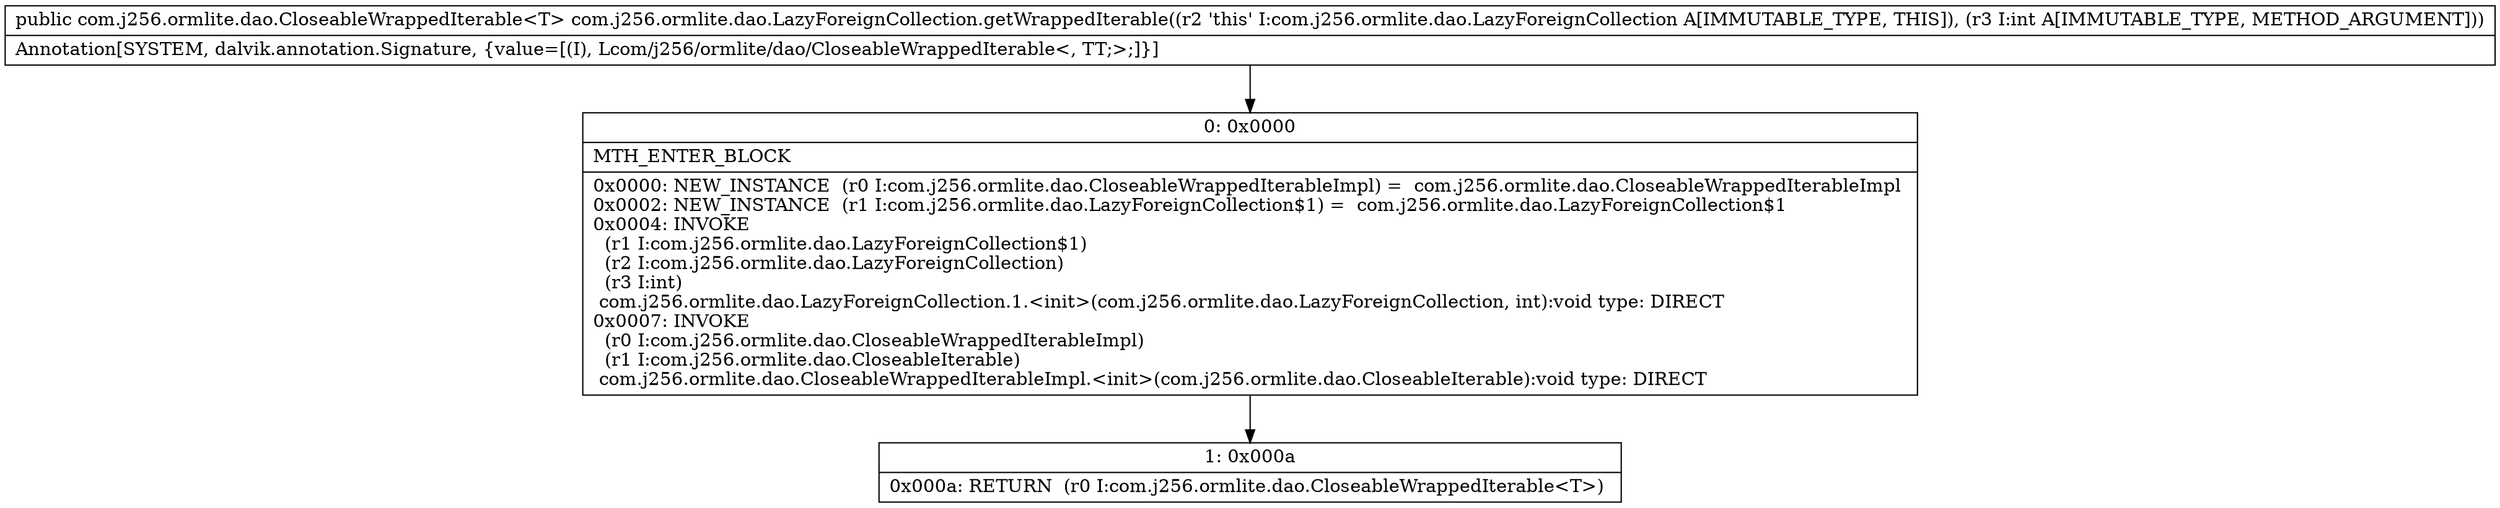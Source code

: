digraph "CFG forcom.j256.ormlite.dao.LazyForeignCollection.getWrappedIterable(I)Lcom\/j256\/ormlite\/dao\/CloseableWrappedIterable;" {
Node_0 [shape=record,label="{0\:\ 0x0000|MTH_ENTER_BLOCK\l|0x0000: NEW_INSTANCE  (r0 I:com.j256.ormlite.dao.CloseableWrappedIterableImpl) =  com.j256.ormlite.dao.CloseableWrappedIterableImpl \l0x0002: NEW_INSTANCE  (r1 I:com.j256.ormlite.dao.LazyForeignCollection$1) =  com.j256.ormlite.dao.LazyForeignCollection$1 \l0x0004: INVOKE  \l  (r1 I:com.j256.ormlite.dao.LazyForeignCollection$1)\l  (r2 I:com.j256.ormlite.dao.LazyForeignCollection)\l  (r3 I:int)\l com.j256.ormlite.dao.LazyForeignCollection.1.\<init\>(com.j256.ormlite.dao.LazyForeignCollection, int):void type: DIRECT \l0x0007: INVOKE  \l  (r0 I:com.j256.ormlite.dao.CloseableWrappedIterableImpl)\l  (r1 I:com.j256.ormlite.dao.CloseableIterable)\l com.j256.ormlite.dao.CloseableWrappedIterableImpl.\<init\>(com.j256.ormlite.dao.CloseableIterable):void type: DIRECT \l}"];
Node_1 [shape=record,label="{1\:\ 0x000a|0x000a: RETURN  (r0 I:com.j256.ormlite.dao.CloseableWrappedIterable\<T\>) \l}"];
MethodNode[shape=record,label="{public com.j256.ormlite.dao.CloseableWrappedIterable\<T\> com.j256.ormlite.dao.LazyForeignCollection.getWrappedIterable((r2 'this' I:com.j256.ormlite.dao.LazyForeignCollection A[IMMUTABLE_TYPE, THIS]), (r3 I:int A[IMMUTABLE_TYPE, METHOD_ARGUMENT]))  | Annotation[SYSTEM, dalvik.annotation.Signature, \{value=[(I), Lcom\/j256\/ormlite\/dao\/CloseableWrappedIterable\<, TT;\>;]\}]\l}"];
MethodNode -> Node_0;
Node_0 -> Node_1;
}

